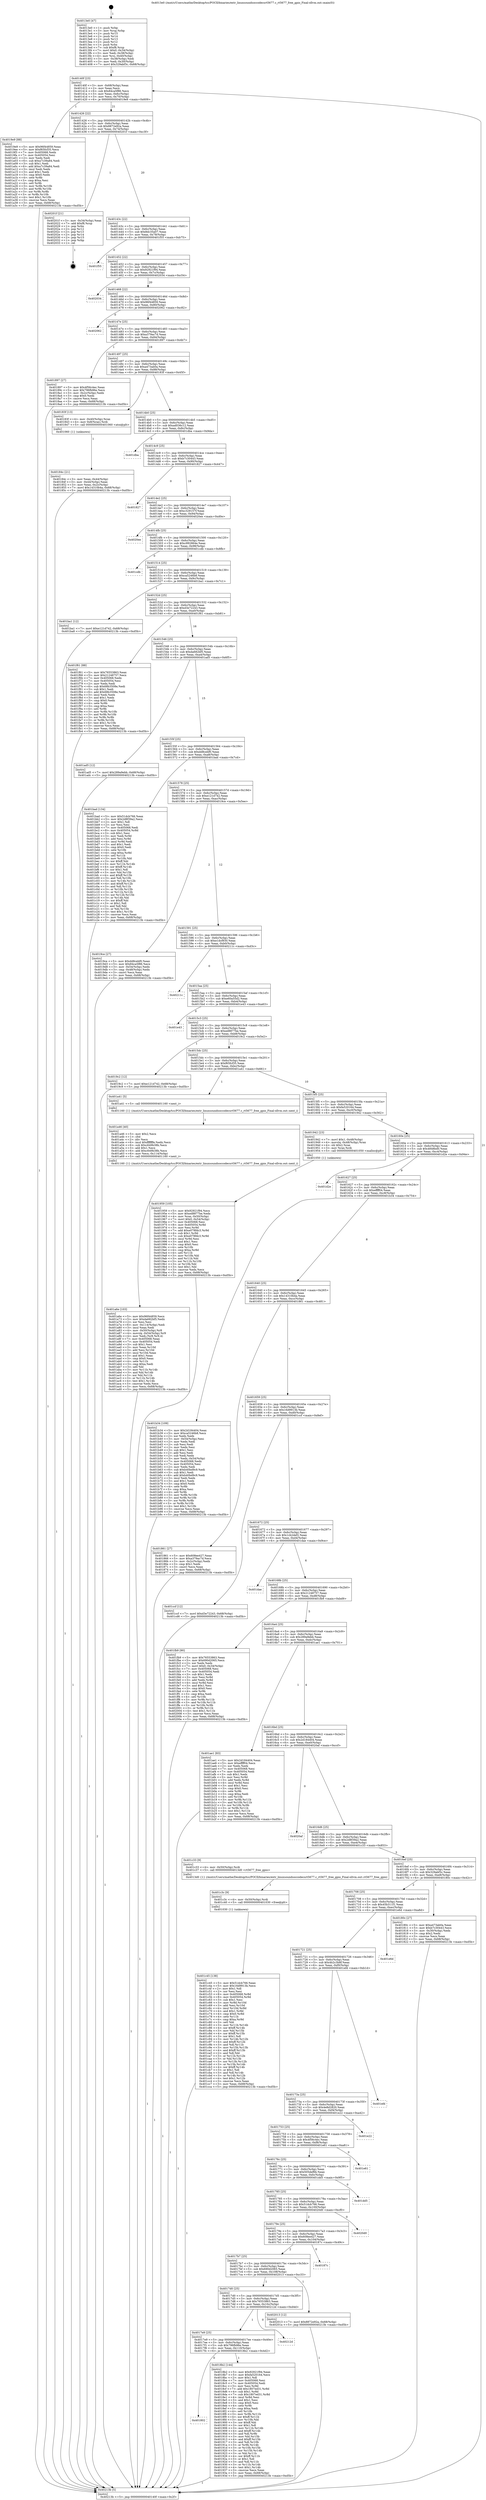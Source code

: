 digraph "0x4013e0" {
  label = "0x4013e0 (/mnt/c/Users/mathe/Desktop/tcc/POCII/binaries/extr_linuxsoundsoccodecsrt5677.c_rt5677_free_gpio_Final-ollvm.out::main(0))"
  labelloc = "t"
  node[shape=record]

  Entry [label="",width=0.3,height=0.3,shape=circle,fillcolor=black,style=filled]
  "0x40140f" [label="{
     0x40140f [23]\l
     | [instrs]\l
     &nbsp;&nbsp;0x40140f \<+3\>: mov -0x68(%rbp),%eax\l
     &nbsp;&nbsp;0x401412 \<+2\>: mov %eax,%ecx\l
     &nbsp;&nbsp;0x401414 \<+6\>: sub $0x84ca5f86,%ecx\l
     &nbsp;&nbsp;0x40141a \<+3\>: mov %eax,-0x6c(%rbp)\l
     &nbsp;&nbsp;0x40141d \<+3\>: mov %ecx,-0x70(%rbp)\l
     &nbsp;&nbsp;0x401420 \<+6\>: je 00000000004019e9 \<main+0x609\>\l
  }"]
  "0x4019e9" [label="{
     0x4019e9 [88]\l
     | [instrs]\l
     &nbsp;&nbsp;0x4019e9 \<+5\>: mov $0x96f44859,%eax\l
     &nbsp;&nbsp;0x4019ee \<+5\>: mov $0xf65fcf35,%ecx\l
     &nbsp;&nbsp;0x4019f3 \<+7\>: mov 0x405068,%edx\l
     &nbsp;&nbsp;0x4019fa \<+7\>: mov 0x405054,%esi\l
     &nbsp;&nbsp;0x401a01 \<+2\>: mov %edx,%edi\l
     &nbsp;&nbsp;0x401a03 \<+6\>: sub $0xa7c39a84,%edi\l
     &nbsp;&nbsp;0x401a09 \<+3\>: sub $0x1,%edi\l
     &nbsp;&nbsp;0x401a0c \<+6\>: add $0xa7c39a84,%edi\l
     &nbsp;&nbsp;0x401a12 \<+3\>: imul %edi,%edx\l
     &nbsp;&nbsp;0x401a15 \<+3\>: and $0x1,%edx\l
     &nbsp;&nbsp;0x401a18 \<+3\>: cmp $0x0,%edx\l
     &nbsp;&nbsp;0x401a1b \<+4\>: sete %r8b\l
     &nbsp;&nbsp;0x401a1f \<+3\>: cmp $0xa,%esi\l
     &nbsp;&nbsp;0x401a22 \<+4\>: setl %r9b\l
     &nbsp;&nbsp;0x401a26 \<+3\>: mov %r8b,%r10b\l
     &nbsp;&nbsp;0x401a29 \<+3\>: and %r9b,%r10b\l
     &nbsp;&nbsp;0x401a2c \<+3\>: xor %r9b,%r8b\l
     &nbsp;&nbsp;0x401a2f \<+3\>: or %r8b,%r10b\l
     &nbsp;&nbsp;0x401a32 \<+4\>: test $0x1,%r10b\l
     &nbsp;&nbsp;0x401a36 \<+3\>: cmovne %ecx,%eax\l
     &nbsp;&nbsp;0x401a39 \<+3\>: mov %eax,-0x68(%rbp)\l
     &nbsp;&nbsp;0x401a3c \<+5\>: jmp 000000000040213b \<main+0xd5b\>\l
  }"]
  "0x401426" [label="{
     0x401426 [22]\l
     | [instrs]\l
     &nbsp;&nbsp;0x401426 \<+5\>: jmp 000000000040142b \<main+0x4b\>\l
     &nbsp;&nbsp;0x40142b \<+3\>: mov -0x6c(%rbp),%eax\l
     &nbsp;&nbsp;0x40142e \<+5\>: sub $0x8872e92a,%eax\l
     &nbsp;&nbsp;0x401433 \<+3\>: mov %eax,-0x74(%rbp)\l
     &nbsp;&nbsp;0x401436 \<+6\>: je 000000000040201f \<main+0xc3f\>\l
  }"]
  Exit [label="",width=0.3,height=0.3,shape=circle,fillcolor=black,style=filled,peripheries=2]
  "0x40201f" [label="{
     0x40201f [21]\l
     | [instrs]\l
     &nbsp;&nbsp;0x40201f \<+3\>: mov -0x34(%rbp),%eax\l
     &nbsp;&nbsp;0x402022 \<+7\>: add $0xf8,%rsp\l
     &nbsp;&nbsp;0x402029 \<+1\>: pop %rbx\l
     &nbsp;&nbsp;0x40202a \<+2\>: pop %r12\l
     &nbsp;&nbsp;0x40202c \<+2\>: pop %r13\l
     &nbsp;&nbsp;0x40202e \<+2\>: pop %r14\l
     &nbsp;&nbsp;0x402030 \<+2\>: pop %r15\l
     &nbsp;&nbsp;0x402032 \<+1\>: pop %rbp\l
     &nbsp;&nbsp;0x402033 \<+1\>: ret\l
  }"]
  "0x40143c" [label="{
     0x40143c [22]\l
     | [instrs]\l
     &nbsp;&nbsp;0x40143c \<+5\>: jmp 0000000000401441 \<main+0x61\>\l
     &nbsp;&nbsp;0x401441 \<+3\>: mov -0x6c(%rbp),%eax\l
     &nbsp;&nbsp;0x401444 \<+5\>: sub $0x8dc35a07,%eax\l
     &nbsp;&nbsp;0x401449 \<+3\>: mov %eax,-0x78(%rbp)\l
     &nbsp;&nbsp;0x40144c \<+6\>: je 0000000000401f55 \<main+0xb75\>\l
  }"]
  "0x401c45" [label="{
     0x401c45 [138]\l
     | [instrs]\l
     &nbsp;&nbsp;0x401c45 \<+5\>: mov $0x51dcb766,%eax\l
     &nbsp;&nbsp;0x401c4a \<+5\>: mov $0x16d9913b,%ecx\l
     &nbsp;&nbsp;0x401c4f \<+2\>: mov $0x1,%dl\l
     &nbsp;&nbsp;0x401c51 \<+2\>: xor %esi,%esi\l
     &nbsp;&nbsp;0x401c53 \<+8\>: mov 0x405068,%r8d\l
     &nbsp;&nbsp;0x401c5b \<+8\>: mov 0x405054,%r9d\l
     &nbsp;&nbsp;0x401c63 \<+3\>: sub $0x1,%esi\l
     &nbsp;&nbsp;0x401c66 \<+3\>: mov %r8d,%r10d\l
     &nbsp;&nbsp;0x401c69 \<+3\>: add %esi,%r10d\l
     &nbsp;&nbsp;0x401c6c \<+4\>: imul %r10d,%r8d\l
     &nbsp;&nbsp;0x401c70 \<+4\>: and $0x1,%r8d\l
     &nbsp;&nbsp;0x401c74 \<+4\>: cmp $0x0,%r8d\l
     &nbsp;&nbsp;0x401c78 \<+4\>: sete %r11b\l
     &nbsp;&nbsp;0x401c7c \<+4\>: cmp $0xa,%r9d\l
     &nbsp;&nbsp;0x401c80 \<+3\>: setl %bl\l
     &nbsp;&nbsp;0x401c83 \<+3\>: mov %r11b,%r14b\l
     &nbsp;&nbsp;0x401c86 \<+4\>: xor $0xff,%r14b\l
     &nbsp;&nbsp;0x401c8a \<+3\>: mov %bl,%r15b\l
     &nbsp;&nbsp;0x401c8d \<+4\>: xor $0xff,%r15b\l
     &nbsp;&nbsp;0x401c91 \<+3\>: xor $0x1,%dl\l
     &nbsp;&nbsp;0x401c94 \<+3\>: mov %r14b,%r12b\l
     &nbsp;&nbsp;0x401c97 \<+4\>: and $0xff,%r12b\l
     &nbsp;&nbsp;0x401c9b \<+3\>: and %dl,%r11b\l
     &nbsp;&nbsp;0x401c9e \<+3\>: mov %r15b,%r13b\l
     &nbsp;&nbsp;0x401ca1 \<+4\>: and $0xff,%r13b\l
     &nbsp;&nbsp;0x401ca5 \<+2\>: and %dl,%bl\l
     &nbsp;&nbsp;0x401ca7 \<+3\>: or %r11b,%r12b\l
     &nbsp;&nbsp;0x401caa \<+3\>: or %bl,%r13b\l
     &nbsp;&nbsp;0x401cad \<+3\>: xor %r13b,%r12b\l
     &nbsp;&nbsp;0x401cb0 \<+3\>: or %r15b,%r14b\l
     &nbsp;&nbsp;0x401cb3 \<+4\>: xor $0xff,%r14b\l
     &nbsp;&nbsp;0x401cb7 \<+3\>: or $0x1,%dl\l
     &nbsp;&nbsp;0x401cba \<+3\>: and %dl,%r14b\l
     &nbsp;&nbsp;0x401cbd \<+3\>: or %r14b,%r12b\l
     &nbsp;&nbsp;0x401cc0 \<+4\>: test $0x1,%r12b\l
     &nbsp;&nbsp;0x401cc4 \<+3\>: cmovne %ecx,%eax\l
     &nbsp;&nbsp;0x401cc7 \<+3\>: mov %eax,-0x68(%rbp)\l
     &nbsp;&nbsp;0x401cca \<+5\>: jmp 000000000040213b \<main+0xd5b\>\l
  }"]
  "0x401f55" [label="{
     0x401f55\l
  }", style=dashed]
  "0x401452" [label="{
     0x401452 [22]\l
     | [instrs]\l
     &nbsp;&nbsp;0x401452 \<+5\>: jmp 0000000000401457 \<main+0x77\>\l
     &nbsp;&nbsp;0x401457 \<+3\>: mov -0x6c(%rbp),%eax\l
     &nbsp;&nbsp;0x40145a \<+5\>: sub $0x92921f94,%eax\l
     &nbsp;&nbsp;0x40145f \<+3\>: mov %eax,-0x7c(%rbp)\l
     &nbsp;&nbsp;0x401462 \<+6\>: je 0000000000402034 \<main+0xc54\>\l
  }"]
  "0x401c3c" [label="{
     0x401c3c [9]\l
     | [instrs]\l
     &nbsp;&nbsp;0x401c3c \<+4\>: mov -0x50(%rbp),%rdi\l
     &nbsp;&nbsp;0x401c40 \<+5\>: call 0000000000401030 \<free@plt\>\l
     | [calls]\l
     &nbsp;&nbsp;0x401030 \{1\} (unknown)\l
  }"]
  "0x402034" [label="{
     0x402034\l
  }", style=dashed]
  "0x401468" [label="{
     0x401468 [22]\l
     | [instrs]\l
     &nbsp;&nbsp;0x401468 \<+5\>: jmp 000000000040146d \<main+0x8d\>\l
     &nbsp;&nbsp;0x40146d \<+3\>: mov -0x6c(%rbp),%eax\l
     &nbsp;&nbsp;0x401470 \<+5\>: sub $0x96f44859,%eax\l
     &nbsp;&nbsp;0x401475 \<+3\>: mov %eax,-0x80(%rbp)\l
     &nbsp;&nbsp;0x401478 \<+6\>: je 0000000000402062 \<main+0xc82\>\l
  }"]
  "0x401a6e" [label="{
     0x401a6e [103]\l
     | [instrs]\l
     &nbsp;&nbsp;0x401a6e \<+5\>: mov $0x96f44859,%ecx\l
     &nbsp;&nbsp;0x401a73 \<+5\>: mov $0xda682bf5,%edx\l
     &nbsp;&nbsp;0x401a78 \<+2\>: xor %esi,%esi\l
     &nbsp;&nbsp;0x401a7a \<+6\>: mov -0x114(%rbp),%edi\l
     &nbsp;&nbsp;0x401a80 \<+3\>: imul %eax,%edi\l
     &nbsp;&nbsp;0x401a83 \<+4\>: mov -0x50(%rbp),%r8\l
     &nbsp;&nbsp;0x401a87 \<+4\>: movslq -0x54(%rbp),%r9\l
     &nbsp;&nbsp;0x401a8b \<+4\>: mov %edi,(%r8,%r9,4)\l
     &nbsp;&nbsp;0x401a8f \<+7\>: mov 0x405068,%eax\l
     &nbsp;&nbsp;0x401a96 \<+7\>: mov 0x405054,%edi\l
     &nbsp;&nbsp;0x401a9d \<+3\>: sub $0x1,%esi\l
     &nbsp;&nbsp;0x401aa0 \<+3\>: mov %eax,%r10d\l
     &nbsp;&nbsp;0x401aa3 \<+3\>: add %esi,%r10d\l
     &nbsp;&nbsp;0x401aa6 \<+4\>: imul %r10d,%eax\l
     &nbsp;&nbsp;0x401aaa \<+3\>: and $0x1,%eax\l
     &nbsp;&nbsp;0x401aad \<+3\>: cmp $0x0,%eax\l
     &nbsp;&nbsp;0x401ab0 \<+4\>: sete %r11b\l
     &nbsp;&nbsp;0x401ab4 \<+3\>: cmp $0xa,%edi\l
     &nbsp;&nbsp;0x401ab7 \<+3\>: setl %bl\l
     &nbsp;&nbsp;0x401aba \<+3\>: mov %r11b,%r14b\l
     &nbsp;&nbsp;0x401abd \<+3\>: and %bl,%r14b\l
     &nbsp;&nbsp;0x401ac0 \<+3\>: xor %bl,%r11b\l
     &nbsp;&nbsp;0x401ac3 \<+3\>: or %r11b,%r14b\l
     &nbsp;&nbsp;0x401ac6 \<+4\>: test $0x1,%r14b\l
     &nbsp;&nbsp;0x401aca \<+3\>: cmovne %edx,%ecx\l
     &nbsp;&nbsp;0x401acd \<+3\>: mov %ecx,-0x68(%rbp)\l
     &nbsp;&nbsp;0x401ad0 \<+5\>: jmp 000000000040213b \<main+0xd5b\>\l
  }"]
  "0x402062" [label="{
     0x402062\l
  }", style=dashed]
  "0x40147e" [label="{
     0x40147e [25]\l
     | [instrs]\l
     &nbsp;&nbsp;0x40147e \<+5\>: jmp 0000000000401483 \<main+0xa3\>\l
     &nbsp;&nbsp;0x401483 \<+3\>: mov -0x6c(%rbp),%eax\l
     &nbsp;&nbsp;0x401486 \<+5\>: sub $0xa379ac7d,%eax\l
     &nbsp;&nbsp;0x40148b \<+6\>: mov %eax,-0x84(%rbp)\l
     &nbsp;&nbsp;0x401491 \<+6\>: je 0000000000401897 \<main+0x4b7\>\l
  }"]
  "0x401a46" [label="{
     0x401a46 [40]\l
     | [instrs]\l
     &nbsp;&nbsp;0x401a46 \<+5\>: mov $0x2,%ecx\l
     &nbsp;&nbsp;0x401a4b \<+1\>: cltd\l
     &nbsp;&nbsp;0x401a4c \<+2\>: idiv %ecx\l
     &nbsp;&nbsp;0x401a4e \<+6\>: imul $0xfffffffe,%edx,%ecx\l
     &nbsp;&nbsp;0x401a54 \<+6\>: sub $0xc649b38b,%ecx\l
     &nbsp;&nbsp;0x401a5a \<+3\>: add $0x1,%ecx\l
     &nbsp;&nbsp;0x401a5d \<+6\>: add $0xc649b38b,%ecx\l
     &nbsp;&nbsp;0x401a63 \<+6\>: mov %ecx,-0x114(%rbp)\l
     &nbsp;&nbsp;0x401a69 \<+5\>: call 0000000000401160 \<next_i\>\l
     | [calls]\l
     &nbsp;&nbsp;0x401160 \{1\} (/mnt/c/Users/mathe/Desktop/tcc/POCII/binaries/extr_linuxsoundsoccodecsrt5677.c_rt5677_free_gpio_Final-ollvm.out::next_i)\l
  }"]
  "0x401897" [label="{
     0x401897 [27]\l
     | [instrs]\l
     &nbsp;&nbsp;0x401897 \<+5\>: mov $0x4f56c4ec,%eax\l
     &nbsp;&nbsp;0x40189c \<+5\>: mov $0x796fb96e,%ecx\l
     &nbsp;&nbsp;0x4018a1 \<+3\>: mov -0x2c(%rbp),%edx\l
     &nbsp;&nbsp;0x4018a4 \<+3\>: cmp $0x0,%edx\l
     &nbsp;&nbsp;0x4018a7 \<+3\>: cmove %ecx,%eax\l
     &nbsp;&nbsp;0x4018aa \<+3\>: mov %eax,-0x68(%rbp)\l
     &nbsp;&nbsp;0x4018ad \<+5\>: jmp 000000000040213b \<main+0xd5b\>\l
  }"]
  "0x401497" [label="{
     0x401497 [25]\l
     | [instrs]\l
     &nbsp;&nbsp;0x401497 \<+5\>: jmp 000000000040149c \<main+0xbc\>\l
     &nbsp;&nbsp;0x40149c \<+3\>: mov -0x6c(%rbp),%eax\l
     &nbsp;&nbsp;0x40149f \<+5\>: sub $0xa473ab0a,%eax\l
     &nbsp;&nbsp;0x4014a4 \<+6\>: mov %eax,-0x88(%rbp)\l
     &nbsp;&nbsp;0x4014aa \<+6\>: je 000000000040183f \<main+0x45f\>\l
  }"]
  "0x401959" [label="{
     0x401959 [105]\l
     | [instrs]\l
     &nbsp;&nbsp;0x401959 \<+5\>: mov $0x92921f94,%ecx\l
     &nbsp;&nbsp;0x40195e \<+5\>: mov $0xed8877be,%edx\l
     &nbsp;&nbsp;0x401963 \<+4\>: mov %rax,-0x50(%rbp)\l
     &nbsp;&nbsp;0x401967 \<+7\>: movl $0x0,-0x54(%rbp)\l
     &nbsp;&nbsp;0x40196e \<+7\>: mov 0x405068,%esi\l
     &nbsp;&nbsp;0x401975 \<+8\>: mov 0x405054,%r8d\l
     &nbsp;&nbsp;0x40197d \<+3\>: mov %esi,%r9d\l
     &nbsp;&nbsp;0x401980 \<+7\>: add $0xe078fdc3,%r9d\l
     &nbsp;&nbsp;0x401987 \<+4\>: sub $0x1,%r9d\l
     &nbsp;&nbsp;0x40198b \<+7\>: sub $0xe078fdc3,%r9d\l
     &nbsp;&nbsp;0x401992 \<+4\>: imul %r9d,%esi\l
     &nbsp;&nbsp;0x401996 \<+3\>: and $0x1,%esi\l
     &nbsp;&nbsp;0x401999 \<+3\>: cmp $0x0,%esi\l
     &nbsp;&nbsp;0x40199c \<+4\>: sete %r10b\l
     &nbsp;&nbsp;0x4019a0 \<+4\>: cmp $0xa,%r8d\l
     &nbsp;&nbsp;0x4019a4 \<+4\>: setl %r11b\l
     &nbsp;&nbsp;0x4019a8 \<+3\>: mov %r10b,%bl\l
     &nbsp;&nbsp;0x4019ab \<+3\>: and %r11b,%bl\l
     &nbsp;&nbsp;0x4019ae \<+3\>: xor %r11b,%r10b\l
     &nbsp;&nbsp;0x4019b1 \<+3\>: or %r10b,%bl\l
     &nbsp;&nbsp;0x4019b4 \<+3\>: test $0x1,%bl\l
     &nbsp;&nbsp;0x4019b7 \<+3\>: cmovne %edx,%ecx\l
     &nbsp;&nbsp;0x4019ba \<+3\>: mov %ecx,-0x68(%rbp)\l
     &nbsp;&nbsp;0x4019bd \<+5\>: jmp 000000000040213b \<main+0xd5b\>\l
  }"]
  "0x40183f" [label="{
     0x40183f [13]\l
     | [instrs]\l
     &nbsp;&nbsp;0x40183f \<+4\>: mov -0x40(%rbp),%rax\l
     &nbsp;&nbsp;0x401843 \<+4\>: mov 0x8(%rax),%rdi\l
     &nbsp;&nbsp;0x401847 \<+5\>: call 0000000000401060 \<atoi@plt\>\l
     | [calls]\l
     &nbsp;&nbsp;0x401060 \{1\} (unknown)\l
  }"]
  "0x4014b0" [label="{
     0x4014b0 [25]\l
     | [instrs]\l
     &nbsp;&nbsp;0x4014b0 \<+5\>: jmp 00000000004014b5 \<main+0xd5\>\l
     &nbsp;&nbsp;0x4014b5 \<+3\>: mov -0x6c(%rbp),%eax\l
     &nbsp;&nbsp;0x4014b8 \<+5\>: sub $0xad036c12,%eax\l
     &nbsp;&nbsp;0x4014bd \<+6\>: mov %eax,-0x8c(%rbp)\l
     &nbsp;&nbsp;0x4014c3 \<+6\>: je 0000000000401dba \<main+0x9da\>\l
  }"]
  "0x401802" [label="{
     0x401802\l
  }", style=dashed]
  "0x401dba" [label="{
     0x401dba\l
  }", style=dashed]
  "0x4014c9" [label="{
     0x4014c9 [25]\l
     | [instrs]\l
     &nbsp;&nbsp;0x4014c9 \<+5\>: jmp 00000000004014ce \<main+0xee\>\l
     &nbsp;&nbsp;0x4014ce \<+3\>: mov -0x6c(%rbp),%eax\l
     &nbsp;&nbsp;0x4014d1 \<+5\>: sub $0xb7c30443,%eax\l
     &nbsp;&nbsp;0x4014d6 \<+6\>: mov %eax,-0x90(%rbp)\l
     &nbsp;&nbsp;0x4014dc \<+6\>: je 0000000000401827 \<main+0x447\>\l
  }"]
  "0x4018b2" [label="{
     0x4018b2 [144]\l
     | [instrs]\l
     &nbsp;&nbsp;0x4018b2 \<+5\>: mov $0x92921f94,%eax\l
     &nbsp;&nbsp;0x4018b7 \<+5\>: mov $0xfa520164,%ecx\l
     &nbsp;&nbsp;0x4018bc \<+2\>: mov $0x1,%dl\l
     &nbsp;&nbsp;0x4018be \<+7\>: mov 0x405068,%esi\l
     &nbsp;&nbsp;0x4018c5 \<+7\>: mov 0x405054,%edi\l
     &nbsp;&nbsp;0x4018cc \<+3\>: mov %esi,%r8d\l
     &nbsp;&nbsp;0x4018cf \<+7\>: add $0x1807ed31,%r8d\l
     &nbsp;&nbsp;0x4018d6 \<+4\>: sub $0x1,%r8d\l
     &nbsp;&nbsp;0x4018da \<+7\>: sub $0x1807ed31,%r8d\l
     &nbsp;&nbsp;0x4018e1 \<+4\>: imul %r8d,%esi\l
     &nbsp;&nbsp;0x4018e5 \<+3\>: and $0x1,%esi\l
     &nbsp;&nbsp;0x4018e8 \<+3\>: cmp $0x0,%esi\l
     &nbsp;&nbsp;0x4018eb \<+4\>: sete %r9b\l
     &nbsp;&nbsp;0x4018ef \<+3\>: cmp $0xa,%edi\l
     &nbsp;&nbsp;0x4018f2 \<+4\>: setl %r10b\l
     &nbsp;&nbsp;0x4018f6 \<+3\>: mov %r9b,%r11b\l
     &nbsp;&nbsp;0x4018f9 \<+4\>: xor $0xff,%r11b\l
     &nbsp;&nbsp;0x4018fd \<+3\>: mov %r10b,%bl\l
     &nbsp;&nbsp;0x401900 \<+3\>: xor $0xff,%bl\l
     &nbsp;&nbsp;0x401903 \<+3\>: xor $0x1,%dl\l
     &nbsp;&nbsp;0x401906 \<+3\>: mov %r11b,%r14b\l
     &nbsp;&nbsp;0x401909 \<+4\>: and $0xff,%r14b\l
     &nbsp;&nbsp;0x40190d \<+3\>: and %dl,%r9b\l
     &nbsp;&nbsp;0x401910 \<+3\>: mov %bl,%r15b\l
     &nbsp;&nbsp;0x401913 \<+4\>: and $0xff,%r15b\l
     &nbsp;&nbsp;0x401917 \<+3\>: and %dl,%r10b\l
     &nbsp;&nbsp;0x40191a \<+3\>: or %r9b,%r14b\l
     &nbsp;&nbsp;0x40191d \<+3\>: or %r10b,%r15b\l
     &nbsp;&nbsp;0x401920 \<+3\>: xor %r15b,%r14b\l
     &nbsp;&nbsp;0x401923 \<+3\>: or %bl,%r11b\l
     &nbsp;&nbsp;0x401926 \<+4\>: xor $0xff,%r11b\l
     &nbsp;&nbsp;0x40192a \<+3\>: or $0x1,%dl\l
     &nbsp;&nbsp;0x40192d \<+3\>: and %dl,%r11b\l
     &nbsp;&nbsp;0x401930 \<+3\>: or %r11b,%r14b\l
     &nbsp;&nbsp;0x401933 \<+4\>: test $0x1,%r14b\l
     &nbsp;&nbsp;0x401937 \<+3\>: cmovne %ecx,%eax\l
     &nbsp;&nbsp;0x40193a \<+3\>: mov %eax,-0x68(%rbp)\l
     &nbsp;&nbsp;0x40193d \<+5\>: jmp 000000000040213b \<main+0xd5b\>\l
  }"]
  "0x401827" [label="{
     0x401827\l
  }", style=dashed]
  "0x4014e2" [label="{
     0x4014e2 [25]\l
     | [instrs]\l
     &nbsp;&nbsp;0x4014e2 \<+5\>: jmp 00000000004014e7 \<main+0x107\>\l
     &nbsp;&nbsp;0x4014e7 \<+3\>: mov -0x6c(%rbp),%eax\l
     &nbsp;&nbsp;0x4014ea \<+5\>: sub $0xc329157f,%eax\l
     &nbsp;&nbsp;0x4014ef \<+6\>: mov %eax,-0x94(%rbp)\l
     &nbsp;&nbsp;0x4014f5 \<+6\>: je 00000000004020ee \<main+0xd0e\>\l
  }"]
  "0x4017e9" [label="{
     0x4017e9 [25]\l
     | [instrs]\l
     &nbsp;&nbsp;0x4017e9 \<+5\>: jmp 00000000004017ee \<main+0x40e\>\l
     &nbsp;&nbsp;0x4017ee \<+3\>: mov -0x6c(%rbp),%eax\l
     &nbsp;&nbsp;0x4017f1 \<+5\>: sub $0x796fb96e,%eax\l
     &nbsp;&nbsp;0x4017f6 \<+6\>: mov %eax,-0x110(%rbp)\l
     &nbsp;&nbsp;0x4017fc \<+6\>: je 00000000004018b2 \<main+0x4d2\>\l
  }"]
  "0x4020ee" [label="{
     0x4020ee\l
  }", style=dashed]
  "0x4014fb" [label="{
     0x4014fb [25]\l
     | [instrs]\l
     &nbsp;&nbsp;0x4014fb \<+5\>: jmp 0000000000401500 \<main+0x120\>\l
     &nbsp;&nbsp;0x401500 \<+3\>: mov -0x6c(%rbp),%eax\l
     &nbsp;&nbsp;0x401503 \<+5\>: sub $0xc992864e,%eax\l
     &nbsp;&nbsp;0x401508 \<+6\>: mov %eax,-0x98(%rbp)\l
     &nbsp;&nbsp;0x40150e \<+6\>: je 0000000000401cdb \<main+0x8fb\>\l
  }"]
  "0x40212d" [label="{
     0x40212d\l
  }", style=dashed]
  "0x401cdb" [label="{
     0x401cdb\l
  }", style=dashed]
  "0x401514" [label="{
     0x401514 [25]\l
     | [instrs]\l
     &nbsp;&nbsp;0x401514 \<+5\>: jmp 0000000000401519 \<main+0x139\>\l
     &nbsp;&nbsp;0x401519 \<+3\>: mov -0x6c(%rbp),%eax\l
     &nbsp;&nbsp;0x40151c \<+5\>: sub $0xca5246b8,%eax\l
     &nbsp;&nbsp;0x401521 \<+6\>: mov %eax,-0x9c(%rbp)\l
     &nbsp;&nbsp;0x401527 \<+6\>: je 0000000000401ba1 \<main+0x7c1\>\l
  }"]
  "0x4017d0" [label="{
     0x4017d0 [25]\l
     | [instrs]\l
     &nbsp;&nbsp;0x4017d0 \<+5\>: jmp 00000000004017d5 \<main+0x3f5\>\l
     &nbsp;&nbsp;0x4017d5 \<+3\>: mov -0x6c(%rbp),%eax\l
     &nbsp;&nbsp;0x4017d8 \<+5\>: sub $0x76553863,%eax\l
     &nbsp;&nbsp;0x4017dd \<+6\>: mov %eax,-0x10c(%rbp)\l
     &nbsp;&nbsp;0x4017e3 \<+6\>: je 000000000040212d \<main+0xd4d\>\l
  }"]
  "0x401ba1" [label="{
     0x401ba1 [12]\l
     | [instrs]\l
     &nbsp;&nbsp;0x401ba1 \<+7\>: movl $0xe121d742,-0x68(%rbp)\l
     &nbsp;&nbsp;0x401ba8 \<+5\>: jmp 000000000040213b \<main+0xd5b\>\l
  }"]
  "0x40152d" [label="{
     0x40152d [25]\l
     | [instrs]\l
     &nbsp;&nbsp;0x40152d \<+5\>: jmp 0000000000401532 \<main+0x152\>\l
     &nbsp;&nbsp;0x401532 \<+3\>: mov -0x6c(%rbp),%eax\l
     &nbsp;&nbsp;0x401535 \<+5\>: sub $0xd3e72243,%eax\l
     &nbsp;&nbsp;0x40153a \<+6\>: mov %eax,-0xa0(%rbp)\l
     &nbsp;&nbsp;0x401540 \<+6\>: je 0000000000401f61 \<main+0xb81\>\l
  }"]
  "0x402013" [label="{
     0x402013 [12]\l
     | [instrs]\l
     &nbsp;&nbsp;0x402013 \<+7\>: movl $0x8872e92a,-0x68(%rbp)\l
     &nbsp;&nbsp;0x40201a \<+5\>: jmp 000000000040213b \<main+0xd5b\>\l
  }"]
  "0x401f61" [label="{
     0x401f61 [88]\l
     | [instrs]\l
     &nbsp;&nbsp;0x401f61 \<+5\>: mov $0x76553863,%eax\l
     &nbsp;&nbsp;0x401f66 \<+5\>: mov $0x21248757,%ecx\l
     &nbsp;&nbsp;0x401f6b \<+7\>: mov 0x405068,%edx\l
     &nbsp;&nbsp;0x401f72 \<+7\>: mov 0x405054,%esi\l
     &nbsp;&nbsp;0x401f79 \<+2\>: mov %edx,%edi\l
     &nbsp;&nbsp;0x401f7b \<+6\>: sub $0x68b3508e,%edi\l
     &nbsp;&nbsp;0x401f81 \<+3\>: sub $0x1,%edi\l
     &nbsp;&nbsp;0x401f84 \<+6\>: add $0x68b3508e,%edi\l
     &nbsp;&nbsp;0x401f8a \<+3\>: imul %edi,%edx\l
     &nbsp;&nbsp;0x401f8d \<+3\>: and $0x1,%edx\l
     &nbsp;&nbsp;0x401f90 \<+3\>: cmp $0x0,%edx\l
     &nbsp;&nbsp;0x401f93 \<+4\>: sete %r8b\l
     &nbsp;&nbsp;0x401f97 \<+3\>: cmp $0xa,%esi\l
     &nbsp;&nbsp;0x401f9a \<+4\>: setl %r9b\l
     &nbsp;&nbsp;0x401f9e \<+3\>: mov %r8b,%r10b\l
     &nbsp;&nbsp;0x401fa1 \<+3\>: and %r9b,%r10b\l
     &nbsp;&nbsp;0x401fa4 \<+3\>: xor %r9b,%r8b\l
     &nbsp;&nbsp;0x401fa7 \<+3\>: or %r8b,%r10b\l
     &nbsp;&nbsp;0x401faa \<+4\>: test $0x1,%r10b\l
     &nbsp;&nbsp;0x401fae \<+3\>: cmovne %ecx,%eax\l
     &nbsp;&nbsp;0x401fb1 \<+3\>: mov %eax,-0x68(%rbp)\l
     &nbsp;&nbsp;0x401fb4 \<+5\>: jmp 000000000040213b \<main+0xd5b\>\l
  }"]
  "0x401546" [label="{
     0x401546 [25]\l
     | [instrs]\l
     &nbsp;&nbsp;0x401546 \<+5\>: jmp 000000000040154b \<main+0x16b\>\l
     &nbsp;&nbsp;0x40154b \<+3\>: mov -0x6c(%rbp),%eax\l
     &nbsp;&nbsp;0x40154e \<+5\>: sub $0xda682bf5,%eax\l
     &nbsp;&nbsp;0x401553 \<+6\>: mov %eax,-0xa4(%rbp)\l
     &nbsp;&nbsp;0x401559 \<+6\>: je 0000000000401ad5 \<main+0x6f5\>\l
  }"]
  "0x4017b7" [label="{
     0x4017b7 [25]\l
     | [instrs]\l
     &nbsp;&nbsp;0x4017b7 \<+5\>: jmp 00000000004017bc \<main+0x3dc\>\l
     &nbsp;&nbsp;0x4017bc \<+3\>: mov -0x6c(%rbp),%eax\l
     &nbsp;&nbsp;0x4017bf \<+5\>: sub $0x690d2065,%eax\l
     &nbsp;&nbsp;0x4017c4 \<+6\>: mov %eax,-0x108(%rbp)\l
     &nbsp;&nbsp;0x4017ca \<+6\>: je 0000000000402013 \<main+0xc33\>\l
  }"]
  "0x401ad5" [label="{
     0x401ad5 [12]\l
     | [instrs]\l
     &nbsp;&nbsp;0x401ad5 \<+7\>: movl $0x289a9ebb,-0x68(%rbp)\l
     &nbsp;&nbsp;0x401adc \<+5\>: jmp 000000000040213b \<main+0xd5b\>\l
  }"]
  "0x40155f" [label="{
     0x40155f [25]\l
     | [instrs]\l
     &nbsp;&nbsp;0x40155f \<+5\>: jmp 0000000000401564 \<main+0x184\>\l
     &nbsp;&nbsp;0x401564 \<+3\>: mov -0x6c(%rbp),%eax\l
     &nbsp;&nbsp;0x401567 \<+5\>: sub $0xdd8cebf0,%eax\l
     &nbsp;&nbsp;0x40156c \<+6\>: mov %eax,-0xa8(%rbp)\l
     &nbsp;&nbsp;0x401572 \<+6\>: je 0000000000401bad \<main+0x7cd\>\l
  }"]
  "0x40187c" [label="{
     0x40187c\l
  }", style=dashed]
  "0x401bad" [label="{
     0x401bad [134]\l
     | [instrs]\l
     &nbsp;&nbsp;0x401bad \<+5\>: mov $0x51dcb766,%eax\l
     &nbsp;&nbsp;0x401bb2 \<+5\>: mov $0x2d8f39a2,%ecx\l
     &nbsp;&nbsp;0x401bb7 \<+2\>: mov $0x1,%dl\l
     &nbsp;&nbsp;0x401bb9 \<+2\>: xor %esi,%esi\l
     &nbsp;&nbsp;0x401bbb \<+7\>: mov 0x405068,%edi\l
     &nbsp;&nbsp;0x401bc2 \<+8\>: mov 0x405054,%r8d\l
     &nbsp;&nbsp;0x401bca \<+3\>: sub $0x1,%esi\l
     &nbsp;&nbsp;0x401bcd \<+3\>: mov %edi,%r9d\l
     &nbsp;&nbsp;0x401bd0 \<+3\>: add %esi,%r9d\l
     &nbsp;&nbsp;0x401bd3 \<+4\>: imul %r9d,%edi\l
     &nbsp;&nbsp;0x401bd7 \<+3\>: and $0x1,%edi\l
     &nbsp;&nbsp;0x401bda \<+3\>: cmp $0x0,%edi\l
     &nbsp;&nbsp;0x401bdd \<+4\>: sete %r10b\l
     &nbsp;&nbsp;0x401be1 \<+4\>: cmp $0xa,%r8d\l
     &nbsp;&nbsp;0x401be5 \<+4\>: setl %r11b\l
     &nbsp;&nbsp;0x401be9 \<+3\>: mov %r10b,%bl\l
     &nbsp;&nbsp;0x401bec \<+3\>: xor $0xff,%bl\l
     &nbsp;&nbsp;0x401bef \<+3\>: mov %r11b,%r14b\l
     &nbsp;&nbsp;0x401bf2 \<+4\>: xor $0xff,%r14b\l
     &nbsp;&nbsp;0x401bf6 \<+3\>: xor $0x1,%dl\l
     &nbsp;&nbsp;0x401bf9 \<+3\>: mov %bl,%r15b\l
     &nbsp;&nbsp;0x401bfc \<+4\>: and $0xff,%r15b\l
     &nbsp;&nbsp;0x401c00 \<+3\>: and %dl,%r10b\l
     &nbsp;&nbsp;0x401c03 \<+3\>: mov %r14b,%r12b\l
     &nbsp;&nbsp;0x401c06 \<+4\>: and $0xff,%r12b\l
     &nbsp;&nbsp;0x401c0a \<+3\>: and %dl,%r11b\l
     &nbsp;&nbsp;0x401c0d \<+3\>: or %r10b,%r15b\l
     &nbsp;&nbsp;0x401c10 \<+3\>: or %r11b,%r12b\l
     &nbsp;&nbsp;0x401c13 \<+3\>: xor %r12b,%r15b\l
     &nbsp;&nbsp;0x401c16 \<+3\>: or %r14b,%bl\l
     &nbsp;&nbsp;0x401c19 \<+3\>: xor $0xff,%bl\l
     &nbsp;&nbsp;0x401c1c \<+3\>: or $0x1,%dl\l
     &nbsp;&nbsp;0x401c1f \<+2\>: and %dl,%bl\l
     &nbsp;&nbsp;0x401c21 \<+3\>: or %bl,%r15b\l
     &nbsp;&nbsp;0x401c24 \<+4\>: test $0x1,%r15b\l
     &nbsp;&nbsp;0x401c28 \<+3\>: cmovne %ecx,%eax\l
     &nbsp;&nbsp;0x401c2b \<+3\>: mov %eax,-0x68(%rbp)\l
     &nbsp;&nbsp;0x401c2e \<+5\>: jmp 000000000040213b \<main+0xd5b\>\l
  }"]
  "0x401578" [label="{
     0x401578 [25]\l
     | [instrs]\l
     &nbsp;&nbsp;0x401578 \<+5\>: jmp 000000000040157d \<main+0x19d\>\l
     &nbsp;&nbsp;0x40157d \<+3\>: mov -0x6c(%rbp),%eax\l
     &nbsp;&nbsp;0x401580 \<+5\>: sub $0xe121d742,%eax\l
     &nbsp;&nbsp;0x401585 \<+6\>: mov %eax,-0xac(%rbp)\l
     &nbsp;&nbsp;0x40158b \<+6\>: je 00000000004019ce \<main+0x5ee\>\l
  }"]
  "0x40179e" [label="{
     0x40179e [25]\l
     | [instrs]\l
     &nbsp;&nbsp;0x40179e \<+5\>: jmp 00000000004017a3 \<main+0x3c3\>\l
     &nbsp;&nbsp;0x4017a3 \<+3\>: mov -0x6c(%rbp),%eax\l
     &nbsp;&nbsp;0x4017a6 \<+5\>: sub $0x608ee427,%eax\l
     &nbsp;&nbsp;0x4017ab \<+6\>: mov %eax,-0x104(%rbp)\l
     &nbsp;&nbsp;0x4017b1 \<+6\>: je 000000000040187c \<main+0x49c\>\l
  }"]
  "0x4019ce" [label="{
     0x4019ce [27]\l
     | [instrs]\l
     &nbsp;&nbsp;0x4019ce \<+5\>: mov $0xdd8cebf0,%eax\l
     &nbsp;&nbsp;0x4019d3 \<+5\>: mov $0x84ca5f86,%ecx\l
     &nbsp;&nbsp;0x4019d8 \<+3\>: mov -0x54(%rbp),%edx\l
     &nbsp;&nbsp;0x4019db \<+3\>: cmp -0x48(%rbp),%edx\l
     &nbsp;&nbsp;0x4019de \<+3\>: cmovl %ecx,%eax\l
     &nbsp;&nbsp;0x4019e1 \<+3\>: mov %eax,-0x68(%rbp)\l
     &nbsp;&nbsp;0x4019e4 \<+5\>: jmp 000000000040213b \<main+0xd5b\>\l
  }"]
  "0x401591" [label="{
     0x401591 [25]\l
     | [instrs]\l
     &nbsp;&nbsp;0x401591 \<+5\>: jmp 0000000000401596 \<main+0x1b6\>\l
     &nbsp;&nbsp;0x401596 \<+3\>: mov -0x6c(%rbp),%eax\l
     &nbsp;&nbsp;0x401599 \<+5\>: sub $0xe1dcf930,%eax\l
     &nbsp;&nbsp;0x40159e \<+6\>: mov %eax,-0xb0(%rbp)\l
     &nbsp;&nbsp;0x4015a4 \<+6\>: je 000000000040211c \<main+0xd3c\>\l
  }"]
  "0x4020d0" [label="{
     0x4020d0\l
  }", style=dashed]
  "0x40211c" [label="{
     0x40211c\l
  }", style=dashed]
  "0x4015aa" [label="{
     0x4015aa [25]\l
     | [instrs]\l
     &nbsp;&nbsp;0x4015aa \<+5\>: jmp 00000000004015af \<main+0x1cf\>\l
     &nbsp;&nbsp;0x4015af \<+3\>: mov -0x6c(%rbp),%eax\l
     &nbsp;&nbsp;0x4015b2 \<+5\>: sub $0xe60a55d2,%eax\l
     &nbsp;&nbsp;0x4015b7 \<+6\>: mov %eax,-0xb4(%rbp)\l
     &nbsp;&nbsp;0x4015bd \<+6\>: je 0000000000401e43 \<main+0xa63\>\l
  }"]
  "0x401785" [label="{
     0x401785 [25]\l
     | [instrs]\l
     &nbsp;&nbsp;0x401785 \<+5\>: jmp 000000000040178a \<main+0x3aa\>\l
     &nbsp;&nbsp;0x40178a \<+3\>: mov -0x6c(%rbp),%eax\l
     &nbsp;&nbsp;0x40178d \<+5\>: sub $0x51dcb766,%eax\l
     &nbsp;&nbsp;0x401792 \<+6\>: mov %eax,-0x100(%rbp)\l
     &nbsp;&nbsp;0x401798 \<+6\>: je 00000000004020d0 \<main+0xcf0\>\l
  }"]
  "0x401e43" [label="{
     0x401e43\l
  }", style=dashed]
  "0x4015c3" [label="{
     0x4015c3 [25]\l
     | [instrs]\l
     &nbsp;&nbsp;0x4015c3 \<+5\>: jmp 00000000004015c8 \<main+0x1e8\>\l
     &nbsp;&nbsp;0x4015c8 \<+3\>: mov -0x6c(%rbp),%eax\l
     &nbsp;&nbsp;0x4015cb \<+5\>: sub $0xed8877be,%eax\l
     &nbsp;&nbsp;0x4015d0 \<+6\>: mov %eax,-0xb8(%rbp)\l
     &nbsp;&nbsp;0x4015d6 \<+6\>: je 00000000004019c2 \<main+0x5e2\>\l
  }"]
  "0x401dd5" [label="{
     0x401dd5\l
  }", style=dashed]
  "0x4019c2" [label="{
     0x4019c2 [12]\l
     | [instrs]\l
     &nbsp;&nbsp;0x4019c2 \<+7\>: movl $0xe121d742,-0x68(%rbp)\l
     &nbsp;&nbsp;0x4019c9 \<+5\>: jmp 000000000040213b \<main+0xd5b\>\l
  }"]
  "0x4015dc" [label="{
     0x4015dc [25]\l
     | [instrs]\l
     &nbsp;&nbsp;0x4015dc \<+5\>: jmp 00000000004015e1 \<main+0x201\>\l
     &nbsp;&nbsp;0x4015e1 \<+3\>: mov -0x6c(%rbp),%eax\l
     &nbsp;&nbsp;0x4015e4 \<+5\>: sub $0xf65fcf35,%eax\l
     &nbsp;&nbsp;0x4015e9 \<+6\>: mov %eax,-0xbc(%rbp)\l
     &nbsp;&nbsp;0x4015ef \<+6\>: je 0000000000401a41 \<main+0x661\>\l
  }"]
  "0x40176c" [label="{
     0x40176c [25]\l
     | [instrs]\l
     &nbsp;&nbsp;0x40176c \<+5\>: jmp 0000000000401771 \<main+0x391\>\l
     &nbsp;&nbsp;0x401771 \<+3\>: mov -0x6c(%rbp),%eax\l
     &nbsp;&nbsp;0x401774 \<+5\>: sub $0x505def6b,%eax\l
     &nbsp;&nbsp;0x401779 \<+6\>: mov %eax,-0xfc(%rbp)\l
     &nbsp;&nbsp;0x40177f \<+6\>: je 0000000000401dd5 \<main+0x9f5\>\l
  }"]
  "0x401a41" [label="{
     0x401a41 [5]\l
     | [instrs]\l
     &nbsp;&nbsp;0x401a41 \<+5\>: call 0000000000401160 \<next_i\>\l
     | [calls]\l
     &nbsp;&nbsp;0x401160 \{1\} (/mnt/c/Users/mathe/Desktop/tcc/POCII/binaries/extr_linuxsoundsoccodecsrt5677.c_rt5677_free_gpio_Final-ollvm.out::next_i)\l
  }"]
  "0x4015f5" [label="{
     0x4015f5 [25]\l
     | [instrs]\l
     &nbsp;&nbsp;0x4015f5 \<+5\>: jmp 00000000004015fa \<main+0x21a\>\l
     &nbsp;&nbsp;0x4015fa \<+3\>: mov -0x6c(%rbp),%eax\l
     &nbsp;&nbsp;0x4015fd \<+5\>: sub $0xfa520164,%eax\l
     &nbsp;&nbsp;0x401602 \<+6\>: mov %eax,-0xc0(%rbp)\l
     &nbsp;&nbsp;0x401608 \<+6\>: je 0000000000401942 \<main+0x562\>\l
  }"]
  "0x401e61" [label="{
     0x401e61\l
  }", style=dashed]
  "0x401942" [label="{
     0x401942 [23]\l
     | [instrs]\l
     &nbsp;&nbsp;0x401942 \<+7\>: movl $0x1,-0x48(%rbp)\l
     &nbsp;&nbsp;0x401949 \<+4\>: movslq -0x48(%rbp),%rax\l
     &nbsp;&nbsp;0x40194d \<+4\>: shl $0x2,%rax\l
     &nbsp;&nbsp;0x401951 \<+3\>: mov %rax,%rdi\l
     &nbsp;&nbsp;0x401954 \<+5\>: call 0000000000401050 \<malloc@plt\>\l
     | [calls]\l
     &nbsp;&nbsp;0x401050 \{1\} (unknown)\l
  }"]
  "0x40160e" [label="{
     0x40160e [25]\l
     | [instrs]\l
     &nbsp;&nbsp;0x40160e \<+5\>: jmp 0000000000401613 \<main+0x233\>\l
     &nbsp;&nbsp;0x401613 \<+3\>: mov -0x6c(%rbp),%eax\l
     &nbsp;&nbsp;0x401616 \<+5\>: sub $0x4848bd0,%eax\l
     &nbsp;&nbsp;0x40161b \<+6\>: mov %eax,-0xc4(%rbp)\l
     &nbsp;&nbsp;0x401621 \<+6\>: je 0000000000401d2e \<main+0x94e\>\l
  }"]
  "0x401753" [label="{
     0x401753 [25]\l
     | [instrs]\l
     &nbsp;&nbsp;0x401753 \<+5\>: jmp 0000000000401758 \<main+0x378\>\l
     &nbsp;&nbsp;0x401758 \<+3\>: mov -0x6c(%rbp),%eax\l
     &nbsp;&nbsp;0x40175b \<+5\>: sub $0x4f56c4ec,%eax\l
     &nbsp;&nbsp;0x401760 \<+6\>: mov %eax,-0xf8(%rbp)\l
     &nbsp;&nbsp;0x401766 \<+6\>: je 0000000000401e61 \<main+0xa81\>\l
  }"]
  "0x401d2e" [label="{
     0x401d2e\l
  }", style=dashed]
  "0x401627" [label="{
     0x401627 [25]\l
     | [instrs]\l
     &nbsp;&nbsp;0x401627 \<+5\>: jmp 000000000040162c \<main+0x24c\>\l
     &nbsp;&nbsp;0x40162c \<+3\>: mov -0x6c(%rbp),%eax\l
     &nbsp;&nbsp;0x40162f \<+5\>: sub $0xeffff04,%eax\l
     &nbsp;&nbsp;0x401634 \<+6\>: mov %eax,-0xc8(%rbp)\l
     &nbsp;&nbsp;0x40163a \<+6\>: je 0000000000401b34 \<main+0x754\>\l
  }"]
  "0x401e22" [label="{
     0x401e22\l
  }", style=dashed]
  "0x401b34" [label="{
     0x401b34 [109]\l
     | [instrs]\l
     &nbsp;&nbsp;0x401b34 \<+5\>: mov $0x2d184404,%eax\l
     &nbsp;&nbsp;0x401b39 \<+5\>: mov $0xca5246b8,%ecx\l
     &nbsp;&nbsp;0x401b3e \<+2\>: xor %edx,%edx\l
     &nbsp;&nbsp;0x401b40 \<+3\>: mov -0x54(%rbp),%esi\l
     &nbsp;&nbsp;0x401b43 \<+2\>: mov %edx,%edi\l
     &nbsp;&nbsp;0x401b45 \<+2\>: sub %esi,%edi\l
     &nbsp;&nbsp;0x401b47 \<+2\>: mov %edx,%esi\l
     &nbsp;&nbsp;0x401b49 \<+3\>: sub $0x1,%esi\l
     &nbsp;&nbsp;0x401b4c \<+2\>: add %esi,%edi\l
     &nbsp;&nbsp;0x401b4e \<+2\>: sub %edi,%edx\l
     &nbsp;&nbsp;0x401b50 \<+3\>: mov %edx,-0x54(%rbp)\l
     &nbsp;&nbsp;0x401b53 \<+7\>: mov 0x405068,%edx\l
     &nbsp;&nbsp;0x401b5a \<+7\>: mov 0x405054,%esi\l
     &nbsp;&nbsp;0x401b61 \<+2\>: mov %edx,%edi\l
     &nbsp;&nbsp;0x401b63 \<+6\>: sub $0xb40bd9c9,%edi\l
     &nbsp;&nbsp;0x401b69 \<+3\>: sub $0x1,%edi\l
     &nbsp;&nbsp;0x401b6c \<+6\>: add $0xb40bd9c9,%edi\l
     &nbsp;&nbsp;0x401b72 \<+3\>: imul %edi,%edx\l
     &nbsp;&nbsp;0x401b75 \<+3\>: and $0x1,%edx\l
     &nbsp;&nbsp;0x401b78 \<+3\>: cmp $0x0,%edx\l
     &nbsp;&nbsp;0x401b7b \<+4\>: sete %r8b\l
     &nbsp;&nbsp;0x401b7f \<+3\>: cmp $0xa,%esi\l
     &nbsp;&nbsp;0x401b82 \<+4\>: setl %r9b\l
     &nbsp;&nbsp;0x401b86 \<+3\>: mov %r8b,%r10b\l
     &nbsp;&nbsp;0x401b89 \<+3\>: and %r9b,%r10b\l
     &nbsp;&nbsp;0x401b8c \<+3\>: xor %r9b,%r8b\l
     &nbsp;&nbsp;0x401b8f \<+3\>: or %r8b,%r10b\l
     &nbsp;&nbsp;0x401b92 \<+4\>: test $0x1,%r10b\l
     &nbsp;&nbsp;0x401b96 \<+3\>: cmovne %ecx,%eax\l
     &nbsp;&nbsp;0x401b99 \<+3\>: mov %eax,-0x68(%rbp)\l
     &nbsp;&nbsp;0x401b9c \<+5\>: jmp 000000000040213b \<main+0xd5b\>\l
  }"]
  "0x401640" [label="{
     0x401640 [25]\l
     | [instrs]\l
     &nbsp;&nbsp;0x401640 \<+5\>: jmp 0000000000401645 \<main+0x265\>\l
     &nbsp;&nbsp;0x401645 \<+3\>: mov -0x6c(%rbp),%eax\l
     &nbsp;&nbsp;0x401648 \<+5\>: sub $0x14310b4a,%eax\l
     &nbsp;&nbsp;0x40164d \<+6\>: mov %eax,-0xcc(%rbp)\l
     &nbsp;&nbsp;0x401653 \<+6\>: je 0000000000401861 \<main+0x481\>\l
  }"]
  "0x40173a" [label="{
     0x40173a [25]\l
     | [instrs]\l
     &nbsp;&nbsp;0x40173a \<+5\>: jmp 000000000040173f \<main+0x35f\>\l
     &nbsp;&nbsp;0x40173f \<+3\>: mov -0x6c(%rbp),%eax\l
     &nbsp;&nbsp;0x401742 \<+5\>: sub $0x4e8d2820,%eax\l
     &nbsp;&nbsp;0x401747 \<+6\>: mov %eax,-0xf4(%rbp)\l
     &nbsp;&nbsp;0x40174d \<+6\>: je 0000000000401e22 \<main+0xa42\>\l
  }"]
  "0x401861" [label="{
     0x401861 [27]\l
     | [instrs]\l
     &nbsp;&nbsp;0x401861 \<+5\>: mov $0x608ee427,%eax\l
     &nbsp;&nbsp;0x401866 \<+5\>: mov $0xa379ac7d,%ecx\l
     &nbsp;&nbsp;0x40186b \<+3\>: mov -0x2c(%rbp),%edx\l
     &nbsp;&nbsp;0x40186e \<+3\>: cmp $0x1,%edx\l
     &nbsp;&nbsp;0x401871 \<+3\>: cmovl %ecx,%eax\l
     &nbsp;&nbsp;0x401874 \<+3\>: mov %eax,-0x68(%rbp)\l
     &nbsp;&nbsp;0x401877 \<+5\>: jmp 000000000040213b \<main+0xd5b\>\l
  }"]
  "0x401659" [label="{
     0x401659 [25]\l
     | [instrs]\l
     &nbsp;&nbsp;0x401659 \<+5\>: jmp 000000000040165e \<main+0x27e\>\l
     &nbsp;&nbsp;0x40165e \<+3\>: mov -0x6c(%rbp),%eax\l
     &nbsp;&nbsp;0x401661 \<+5\>: sub $0x16d9913b,%eax\l
     &nbsp;&nbsp;0x401666 \<+6\>: mov %eax,-0xd0(%rbp)\l
     &nbsp;&nbsp;0x40166c \<+6\>: je 0000000000401ccf \<main+0x8ef\>\l
  }"]
  "0x401efd" [label="{
     0x401efd\l
  }", style=dashed]
  "0x401ccf" [label="{
     0x401ccf [12]\l
     | [instrs]\l
     &nbsp;&nbsp;0x401ccf \<+7\>: movl $0xd3e72243,-0x68(%rbp)\l
     &nbsp;&nbsp;0x401cd6 \<+5\>: jmp 000000000040213b \<main+0xd5b\>\l
  }"]
  "0x401672" [label="{
     0x401672 [25]\l
     | [instrs]\l
     &nbsp;&nbsp;0x401672 \<+5\>: jmp 0000000000401677 \<main+0x297\>\l
     &nbsp;&nbsp;0x401677 \<+3\>: mov -0x6c(%rbp),%eax\l
     &nbsp;&nbsp;0x40167a \<+5\>: sub $0x1cb2def2,%eax\l
     &nbsp;&nbsp;0x40167f \<+6\>: mov %eax,-0xd4(%rbp)\l
     &nbsp;&nbsp;0x401685 \<+6\>: je 0000000000401dae \<main+0x9ce\>\l
  }"]
  "0x401721" [label="{
     0x401721 [25]\l
     | [instrs]\l
     &nbsp;&nbsp;0x401721 \<+5\>: jmp 0000000000401726 \<main+0x346\>\l
     &nbsp;&nbsp;0x401726 \<+3\>: mov -0x6c(%rbp),%eax\l
     &nbsp;&nbsp;0x401729 \<+5\>: sub $0x4b2c3b8f,%eax\l
     &nbsp;&nbsp;0x40172e \<+6\>: mov %eax,-0xf0(%rbp)\l
     &nbsp;&nbsp;0x401734 \<+6\>: je 0000000000401efd \<main+0xb1d\>\l
  }"]
  "0x401dae" [label="{
     0x401dae\l
  }", style=dashed]
  "0x40168b" [label="{
     0x40168b [25]\l
     | [instrs]\l
     &nbsp;&nbsp;0x40168b \<+5\>: jmp 0000000000401690 \<main+0x2b0\>\l
     &nbsp;&nbsp;0x401690 \<+3\>: mov -0x6c(%rbp),%eax\l
     &nbsp;&nbsp;0x401693 \<+5\>: sub $0x21248757,%eax\l
     &nbsp;&nbsp;0x401698 \<+6\>: mov %eax,-0xd8(%rbp)\l
     &nbsp;&nbsp;0x40169e \<+6\>: je 0000000000401fb9 \<main+0xbd9\>\l
  }"]
  "0x401e6d" [label="{
     0x401e6d\l
  }", style=dashed]
  "0x401fb9" [label="{
     0x401fb9 [90]\l
     | [instrs]\l
     &nbsp;&nbsp;0x401fb9 \<+5\>: mov $0x76553863,%eax\l
     &nbsp;&nbsp;0x401fbe \<+5\>: mov $0x690d2065,%ecx\l
     &nbsp;&nbsp;0x401fc3 \<+2\>: xor %edx,%edx\l
     &nbsp;&nbsp;0x401fc5 \<+7\>: movl $0x0,-0x34(%rbp)\l
     &nbsp;&nbsp;0x401fcc \<+7\>: mov 0x405068,%esi\l
     &nbsp;&nbsp;0x401fd3 \<+7\>: mov 0x405054,%edi\l
     &nbsp;&nbsp;0x401fda \<+3\>: sub $0x1,%edx\l
     &nbsp;&nbsp;0x401fdd \<+3\>: mov %esi,%r8d\l
     &nbsp;&nbsp;0x401fe0 \<+3\>: add %edx,%r8d\l
     &nbsp;&nbsp;0x401fe3 \<+4\>: imul %r8d,%esi\l
     &nbsp;&nbsp;0x401fe7 \<+3\>: and $0x1,%esi\l
     &nbsp;&nbsp;0x401fea \<+3\>: cmp $0x0,%esi\l
     &nbsp;&nbsp;0x401fed \<+4\>: sete %r9b\l
     &nbsp;&nbsp;0x401ff1 \<+3\>: cmp $0xa,%edi\l
     &nbsp;&nbsp;0x401ff4 \<+4\>: setl %r10b\l
     &nbsp;&nbsp;0x401ff8 \<+3\>: mov %r9b,%r11b\l
     &nbsp;&nbsp;0x401ffb \<+3\>: and %r10b,%r11b\l
     &nbsp;&nbsp;0x401ffe \<+3\>: xor %r10b,%r9b\l
     &nbsp;&nbsp;0x402001 \<+3\>: or %r9b,%r11b\l
     &nbsp;&nbsp;0x402004 \<+4\>: test $0x1,%r11b\l
     &nbsp;&nbsp;0x402008 \<+3\>: cmovne %ecx,%eax\l
     &nbsp;&nbsp;0x40200b \<+3\>: mov %eax,-0x68(%rbp)\l
     &nbsp;&nbsp;0x40200e \<+5\>: jmp 000000000040213b \<main+0xd5b\>\l
  }"]
  "0x4016a4" [label="{
     0x4016a4 [25]\l
     | [instrs]\l
     &nbsp;&nbsp;0x4016a4 \<+5\>: jmp 00000000004016a9 \<main+0x2c9\>\l
     &nbsp;&nbsp;0x4016a9 \<+3\>: mov -0x6c(%rbp),%eax\l
     &nbsp;&nbsp;0x4016ac \<+5\>: sub $0x289a9ebb,%eax\l
     &nbsp;&nbsp;0x4016b1 \<+6\>: mov %eax,-0xdc(%rbp)\l
     &nbsp;&nbsp;0x4016b7 \<+6\>: je 0000000000401ae1 \<main+0x701\>\l
  }"]
  "0x40184c" [label="{
     0x40184c [21]\l
     | [instrs]\l
     &nbsp;&nbsp;0x40184c \<+3\>: mov %eax,-0x44(%rbp)\l
     &nbsp;&nbsp;0x40184f \<+3\>: mov -0x44(%rbp),%eax\l
     &nbsp;&nbsp;0x401852 \<+3\>: mov %eax,-0x2c(%rbp)\l
     &nbsp;&nbsp;0x401855 \<+7\>: movl $0x14310b4a,-0x68(%rbp)\l
     &nbsp;&nbsp;0x40185c \<+5\>: jmp 000000000040213b \<main+0xd5b\>\l
  }"]
  "0x401ae1" [label="{
     0x401ae1 [83]\l
     | [instrs]\l
     &nbsp;&nbsp;0x401ae1 \<+5\>: mov $0x2d184404,%eax\l
     &nbsp;&nbsp;0x401ae6 \<+5\>: mov $0xeffff04,%ecx\l
     &nbsp;&nbsp;0x401aeb \<+2\>: xor %edx,%edx\l
     &nbsp;&nbsp;0x401aed \<+7\>: mov 0x405068,%esi\l
     &nbsp;&nbsp;0x401af4 \<+7\>: mov 0x405054,%edi\l
     &nbsp;&nbsp;0x401afb \<+3\>: sub $0x1,%edx\l
     &nbsp;&nbsp;0x401afe \<+3\>: mov %esi,%r8d\l
     &nbsp;&nbsp;0x401b01 \<+3\>: add %edx,%r8d\l
     &nbsp;&nbsp;0x401b04 \<+4\>: imul %r8d,%esi\l
     &nbsp;&nbsp;0x401b08 \<+3\>: and $0x1,%esi\l
     &nbsp;&nbsp;0x401b0b \<+3\>: cmp $0x0,%esi\l
     &nbsp;&nbsp;0x401b0e \<+4\>: sete %r9b\l
     &nbsp;&nbsp;0x401b12 \<+3\>: cmp $0xa,%edi\l
     &nbsp;&nbsp;0x401b15 \<+4\>: setl %r10b\l
     &nbsp;&nbsp;0x401b19 \<+3\>: mov %r9b,%r11b\l
     &nbsp;&nbsp;0x401b1c \<+3\>: and %r10b,%r11b\l
     &nbsp;&nbsp;0x401b1f \<+3\>: xor %r10b,%r9b\l
     &nbsp;&nbsp;0x401b22 \<+3\>: or %r9b,%r11b\l
     &nbsp;&nbsp;0x401b25 \<+4\>: test $0x1,%r11b\l
     &nbsp;&nbsp;0x401b29 \<+3\>: cmovne %ecx,%eax\l
     &nbsp;&nbsp;0x401b2c \<+3\>: mov %eax,-0x68(%rbp)\l
     &nbsp;&nbsp;0x401b2f \<+5\>: jmp 000000000040213b \<main+0xd5b\>\l
  }"]
  "0x4016bd" [label="{
     0x4016bd [25]\l
     | [instrs]\l
     &nbsp;&nbsp;0x4016bd \<+5\>: jmp 00000000004016c2 \<main+0x2e2\>\l
     &nbsp;&nbsp;0x4016c2 \<+3\>: mov -0x6c(%rbp),%eax\l
     &nbsp;&nbsp;0x4016c5 \<+5\>: sub $0x2d184404,%eax\l
     &nbsp;&nbsp;0x4016ca \<+6\>: mov %eax,-0xe0(%rbp)\l
     &nbsp;&nbsp;0x4016d0 \<+6\>: je 00000000004020af \<main+0xccf\>\l
  }"]
  "0x4013e0" [label="{
     0x4013e0 [47]\l
     | [instrs]\l
     &nbsp;&nbsp;0x4013e0 \<+1\>: push %rbp\l
     &nbsp;&nbsp;0x4013e1 \<+3\>: mov %rsp,%rbp\l
     &nbsp;&nbsp;0x4013e4 \<+2\>: push %r15\l
     &nbsp;&nbsp;0x4013e6 \<+2\>: push %r14\l
     &nbsp;&nbsp;0x4013e8 \<+2\>: push %r13\l
     &nbsp;&nbsp;0x4013ea \<+2\>: push %r12\l
     &nbsp;&nbsp;0x4013ec \<+1\>: push %rbx\l
     &nbsp;&nbsp;0x4013ed \<+7\>: sub $0xf8,%rsp\l
     &nbsp;&nbsp;0x4013f4 \<+7\>: movl $0x0,-0x34(%rbp)\l
     &nbsp;&nbsp;0x4013fb \<+3\>: mov %edi,-0x38(%rbp)\l
     &nbsp;&nbsp;0x4013fe \<+4\>: mov %rsi,-0x40(%rbp)\l
     &nbsp;&nbsp;0x401402 \<+3\>: mov -0x38(%rbp),%edi\l
     &nbsp;&nbsp;0x401405 \<+3\>: mov %edi,-0x30(%rbp)\l
     &nbsp;&nbsp;0x401408 \<+7\>: movl $0x329abf3c,-0x68(%rbp)\l
  }"]
  "0x4020af" [label="{
     0x4020af\l
  }", style=dashed]
  "0x4016d6" [label="{
     0x4016d6 [25]\l
     | [instrs]\l
     &nbsp;&nbsp;0x4016d6 \<+5\>: jmp 00000000004016db \<main+0x2fb\>\l
     &nbsp;&nbsp;0x4016db \<+3\>: mov -0x6c(%rbp),%eax\l
     &nbsp;&nbsp;0x4016de \<+5\>: sub $0x2d8f39a2,%eax\l
     &nbsp;&nbsp;0x4016e3 \<+6\>: mov %eax,-0xe4(%rbp)\l
     &nbsp;&nbsp;0x4016e9 \<+6\>: je 0000000000401c33 \<main+0x853\>\l
  }"]
  "0x40213b" [label="{
     0x40213b [5]\l
     | [instrs]\l
     &nbsp;&nbsp;0x40213b \<+5\>: jmp 000000000040140f \<main+0x2f\>\l
  }"]
  "0x401c33" [label="{
     0x401c33 [9]\l
     | [instrs]\l
     &nbsp;&nbsp;0x401c33 \<+4\>: mov -0x50(%rbp),%rdi\l
     &nbsp;&nbsp;0x401c37 \<+5\>: call 00000000004013d0 \<rt5677_free_gpio\>\l
     | [calls]\l
     &nbsp;&nbsp;0x4013d0 \{1\} (/mnt/c/Users/mathe/Desktop/tcc/POCII/binaries/extr_linuxsoundsoccodecsrt5677.c_rt5677_free_gpio_Final-ollvm.out::rt5677_free_gpio)\l
  }"]
  "0x4016ef" [label="{
     0x4016ef [25]\l
     | [instrs]\l
     &nbsp;&nbsp;0x4016ef \<+5\>: jmp 00000000004016f4 \<main+0x314\>\l
     &nbsp;&nbsp;0x4016f4 \<+3\>: mov -0x6c(%rbp),%eax\l
     &nbsp;&nbsp;0x4016f7 \<+5\>: sub $0x329abf3c,%eax\l
     &nbsp;&nbsp;0x4016fc \<+6\>: mov %eax,-0xe8(%rbp)\l
     &nbsp;&nbsp;0x401702 \<+6\>: je 000000000040180c \<main+0x42c\>\l
  }"]
  "0x401708" [label="{
     0x401708 [25]\l
     | [instrs]\l
     &nbsp;&nbsp;0x401708 \<+5\>: jmp 000000000040170d \<main+0x32d\>\l
     &nbsp;&nbsp;0x40170d \<+3\>: mov -0x6c(%rbp),%eax\l
     &nbsp;&nbsp;0x401710 \<+5\>: sub $0x45b311f1,%eax\l
     &nbsp;&nbsp;0x401715 \<+6\>: mov %eax,-0xec(%rbp)\l
     &nbsp;&nbsp;0x40171b \<+6\>: je 0000000000401e6d \<main+0xa8d\>\l
  }"]
  "0x40180c" [label="{
     0x40180c [27]\l
     | [instrs]\l
     &nbsp;&nbsp;0x40180c \<+5\>: mov $0xa473ab0a,%eax\l
     &nbsp;&nbsp;0x401811 \<+5\>: mov $0xb7c30443,%ecx\l
     &nbsp;&nbsp;0x401816 \<+3\>: mov -0x30(%rbp),%edx\l
     &nbsp;&nbsp;0x401819 \<+3\>: cmp $0x2,%edx\l
     &nbsp;&nbsp;0x40181c \<+3\>: cmovne %ecx,%eax\l
     &nbsp;&nbsp;0x40181f \<+3\>: mov %eax,-0x68(%rbp)\l
     &nbsp;&nbsp;0x401822 \<+5\>: jmp 000000000040213b \<main+0xd5b\>\l
  }"]
  Entry -> "0x4013e0" [label=" 1"]
  "0x40140f" -> "0x4019e9" [label=" 1"]
  "0x40140f" -> "0x401426" [label=" 21"]
  "0x40201f" -> Exit [label=" 1"]
  "0x401426" -> "0x40201f" [label=" 1"]
  "0x401426" -> "0x40143c" [label=" 20"]
  "0x402013" -> "0x40213b" [label=" 1"]
  "0x40143c" -> "0x401f55" [label=" 0"]
  "0x40143c" -> "0x401452" [label=" 20"]
  "0x401fb9" -> "0x40213b" [label=" 1"]
  "0x401452" -> "0x402034" [label=" 0"]
  "0x401452" -> "0x401468" [label=" 20"]
  "0x401f61" -> "0x40213b" [label=" 1"]
  "0x401468" -> "0x402062" [label=" 0"]
  "0x401468" -> "0x40147e" [label=" 20"]
  "0x401ccf" -> "0x40213b" [label=" 1"]
  "0x40147e" -> "0x401897" [label=" 1"]
  "0x40147e" -> "0x401497" [label=" 19"]
  "0x401c45" -> "0x40213b" [label=" 1"]
  "0x401497" -> "0x40183f" [label=" 1"]
  "0x401497" -> "0x4014b0" [label=" 18"]
  "0x401c3c" -> "0x401c45" [label=" 1"]
  "0x4014b0" -> "0x401dba" [label=" 0"]
  "0x4014b0" -> "0x4014c9" [label=" 18"]
  "0x401c33" -> "0x401c3c" [label=" 1"]
  "0x4014c9" -> "0x401827" [label=" 0"]
  "0x4014c9" -> "0x4014e2" [label=" 18"]
  "0x401bad" -> "0x40213b" [label=" 1"]
  "0x4014e2" -> "0x4020ee" [label=" 0"]
  "0x4014e2" -> "0x4014fb" [label=" 18"]
  "0x401b34" -> "0x40213b" [label=" 1"]
  "0x4014fb" -> "0x401cdb" [label=" 0"]
  "0x4014fb" -> "0x401514" [label=" 18"]
  "0x401ae1" -> "0x40213b" [label=" 1"]
  "0x401514" -> "0x401ba1" [label=" 1"]
  "0x401514" -> "0x40152d" [label=" 17"]
  "0x401a6e" -> "0x40213b" [label=" 1"]
  "0x40152d" -> "0x401f61" [label=" 1"]
  "0x40152d" -> "0x401546" [label=" 16"]
  "0x401a46" -> "0x401a6e" [label=" 1"]
  "0x401546" -> "0x401ad5" [label=" 1"]
  "0x401546" -> "0x40155f" [label=" 15"]
  "0x4019e9" -> "0x40213b" [label=" 1"]
  "0x40155f" -> "0x401bad" [label=" 1"]
  "0x40155f" -> "0x401578" [label=" 14"]
  "0x4019ce" -> "0x40213b" [label=" 2"]
  "0x401578" -> "0x4019ce" [label=" 2"]
  "0x401578" -> "0x401591" [label=" 12"]
  "0x401959" -> "0x40213b" [label=" 1"]
  "0x401591" -> "0x40211c" [label=" 0"]
  "0x401591" -> "0x4015aa" [label=" 12"]
  "0x401942" -> "0x401959" [label=" 1"]
  "0x4015aa" -> "0x401e43" [label=" 0"]
  "0x4015aa" -> "0x4015c3" [label=" 12"]
  "0x4017e9" -> "0x401802" [label=" 0"]
  "0x4015c3" -> "0x4019c2" [label=" 1"]
  "0x4015c3" -> "0x4015dc" [label=" 11"]
  "0x4017e9" -> "0x4018b2" [label=" 1"]
  "0x4015dc" -> "0x401a41" [label=" 1"]
  "0x4015dc" -> "0x4015f5" [label=" 10"]
  "0x4017d0" -> "0x4017e9" [label=" 1"]
  "0x4015f5" -> "0x401942" [label=" 1"]
  "0x4015f5" -> "0x40160e" [label=" 9"]
  "0x4017d0" -> "0x40212d" [label=" 0"]
  "0x40160e" -> "0x401d2e" [label=" 0"]
  "0x40160e" -> "0x401627" [label=" 9"]
  "0x4017b7" -> "0x4017d0" [label=" 1"]
  "0x401627" -> "0x401b34" [label=" 1"]
  "0x401627" -> "0x401640" [label=" 8"]
  "0x4017b7" -> "0x402013" [label=" 1"]
  "0x401640" -> "0x401861" [label=" 1"]
  "0x401640" -> "0x401659" [label=" 7"]
  "0x40179e" -> "0x4017b7" [label=" 2"]
  "0x401659" -> "0x401ccf" [label=" 1"]
  "0x401659" -> "0x401672" [label=" 6"]
  "0x40179e" -> "0x40187c" [label=" 0"]
  "0x401672" -> "0x401dae" [label=" 0"]
  "0x401672" -> "0x40168b" [label=" 6"]
  "0x401785" -> "0x40179e" [label=" 2"]
  "0x40168b" -> "0x401fb9" [label=" 1"]
  "0x40168b" -> "0x4016a4" [label=" 5"]
  "0x401785" -> "0x4020d0" [label=" 0"]
  "0x4016a4" -> "0x401ae1" [label=" 1"]
  "0x4016a4" -> "0x4016bd" [label=" 4"]
  "0x40176c" -> "0x401785" [label=" 2"]
  "0x4016bd" -> "0x4020af" [label=" 0"]
  "0x4016bd" -> "0x4016d6" [label=" 4"]
  "0x40176c" -> "0x401dd5" [label=" 0"]
  "0x4016d6" -> "0x401c33" [label=" 1"]
  "0x4016d6" -> "0x4016ef" [label=" 3"]
  "0x401ba1" -> "0x40213b" [label=" 1"]
  "0x4016ef" -> "0x40180c" [label=" 1"]
  "0x4016ef" -> "0x401708" [label=" 2"]
  "0x40180c" -> "0x40213b" [label=" 1"]
  "0x4013e0" -> "0x40140f" [label=" 1"]
  "0x40213b" -> "0x40140f" [label=" 21"]
  "0x40183f" -> "0x40184c" [label=" 1"]
  "0x40184c" -> "0x40213b" [label=" 1"]
  "0x401861" -> "0x40213b" [label=" 1"]
  "0x401897" -> "0x40213b" [label=" 1"]
  "0x4018b2" -> "0x40213b" [label=" 1"]
  "0x401708" -> "0x401e6d" [label=" 0"]
  "0x401708" -> "0x401721" [label=" 2"]
  "0x4019c2" -> "0x40213b" [label=" 1"]
  "0x401721" -> "0x401efd" [label=" 0"]
  "0x401721" -> "0x40173a" [label=" 2"]
  "0x401a41" -> "0x401a46" [label=" 1"]
  "0x40173a" -> "0x401e22" [label=" 0"]
  "0x40173a" -> "0x401753" [label=" 2"]
  "0x401ad5" -> "0x40213b" [label=" 1"]
  "0x401753" -> "0x401e61" [label=" 0"]
  "0x401753" -> "0x40176c" [label=" 2"]
}
